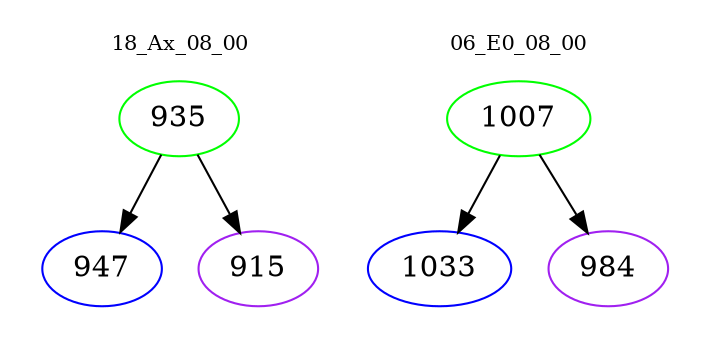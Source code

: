 digraph{
subgraph cluster_0 {
color = white
label = "18_Ax_08_00";
fontsize=10;
T0_935 [label="935", color="green"]
T0_935 -> T0_947 [color="black"]
T0_947 [label="947", color="blue"]
T0_935 -> T0_915 [color="black"]
T0_915 [label="915", color="purple"]
}
subgraph cluster_1 {
color = white
label = "06_E0_08_00";
fontsize=10;
T1_1007 [label="1007", color="green"]
T1_1007 -> T1_1033 [color="black"]
T1_1033 [label="1033", color="blue"]
T1_1007 -> T1_984 [color="black"]
T1_984 [label="984", color="purple"]
}
}

